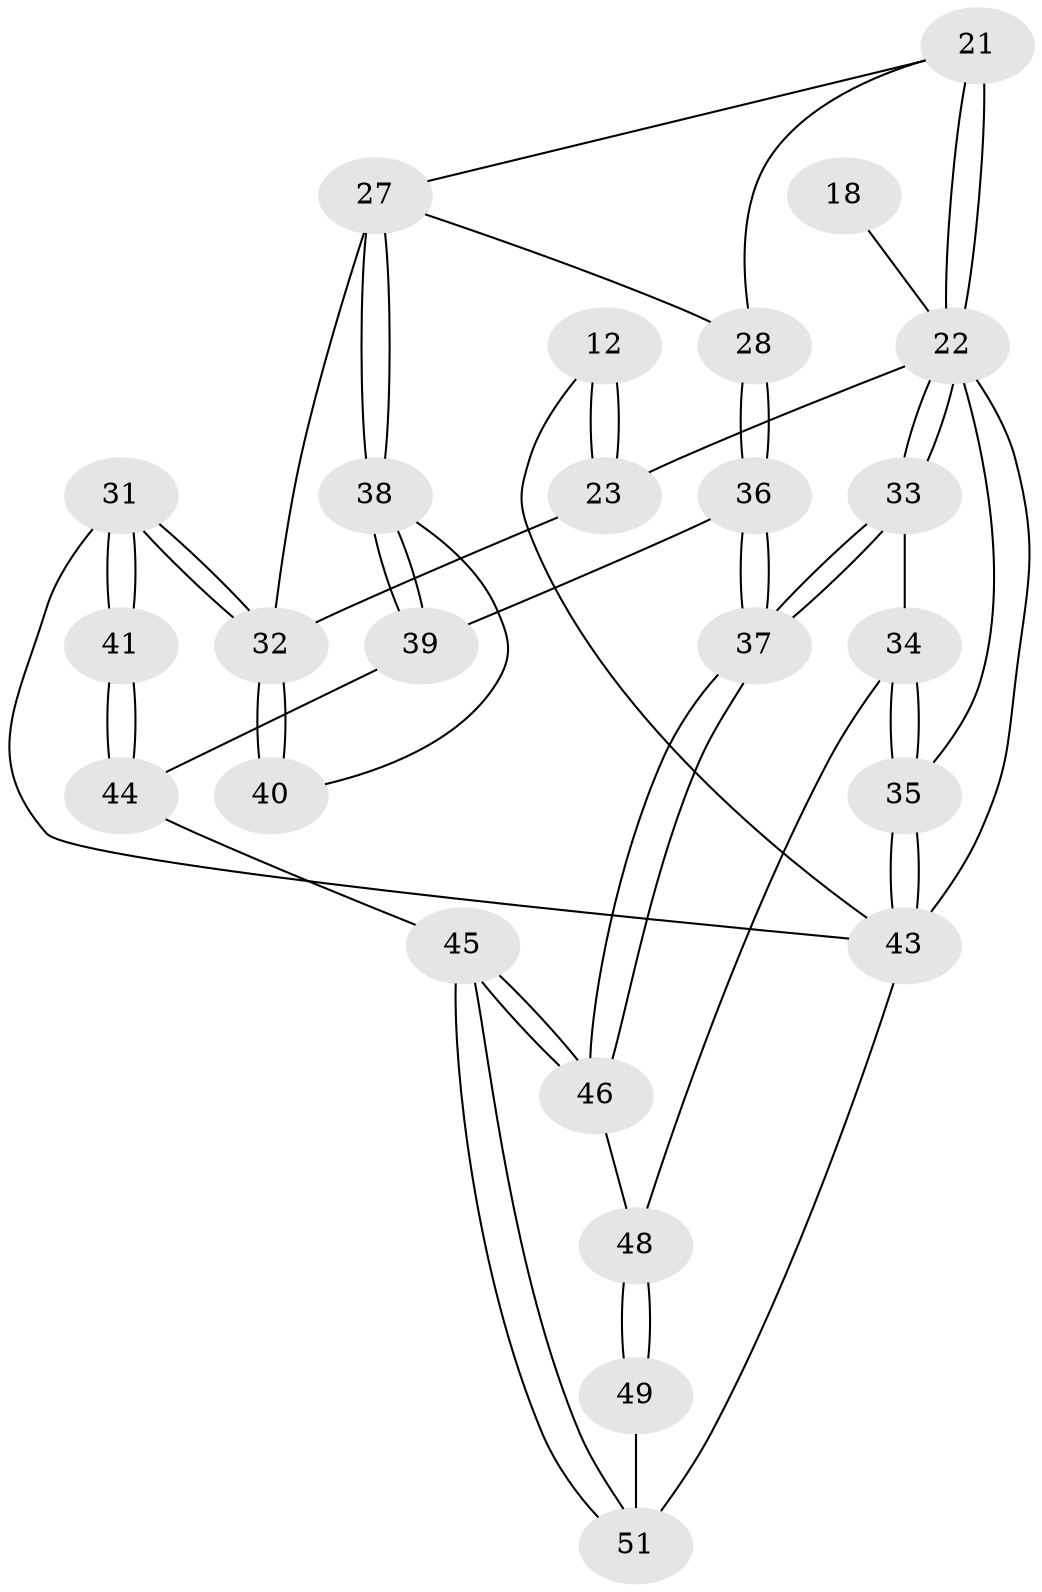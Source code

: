 // original degree distribution, {3: 0.0392156862745098, 5: 0.43137254901960786, 4: 0.29411764705882354, 6: 0.23529411764705882}
// Generated by graph-tools (version 1.1) at 2025/00/03/09/25 05:00:07]
// undirected, 25 vertices, 56 edges
graph export_dot {
graph [start="1"]
  node [color=gray90,style=filled];
  12 [pos="+1+0"];
  18 [pos="+0.5707928394628679+0.2558179601058382"];
  21 [pos="+0.5151897963414797+0.47819494414534547",super="+20"];
  22 [pos="+0.43359969895800093+0.46687894609216846",super="+19+9+8+10+17"];
  23 [pos="+1+0.3383120701503796",super="+15+13"];
  27 [pos="+0.7192985752407236+0.5895584598446039",super="+26"];
  28 [pos="+0.6705361795951692+0.5775729211442664"];
  31 [pos="+1+1"];
  32 [pos="+1+1",super="+24+25"];
  33 [pos="+0.44468821065713104+0.6639160436685139"];
  34 [pos="+0.20709847591184027+0.765367443094337"];
  35 [pos="+0+0.6103426398283704",super="+29+14"];
  36 [pos="+0.6312807386895571+0.6833591770773094"];
  37 [pos="+0.48810397095770636+0.743305955188401"];
  38 [pos="+0.787838688338279+0.6818131061850378"];
  39 [pos="+0.7744719008560813+0.703890348531413"];
  40 [pos="+0.8471300381001848+0.6616742265983706"];
  41 [pos="+1+1"];
  43 [pos="+0+1",super="+30+11"];
  44 [pos="+0.6667972048117218+0.8602193685493998",super="+42"];
  45 [pos="+0.6114203914024202+0.8877633382046409"];
  46 [pos="+0.5042300612100553+0.8135795255149724"];
  48 [pos="+0.2182746207290353+0.7949481041531989",super="+47"];
  49 [pos="+0.23232828123198035+1"];
  51 [pos="+0.6547207761497774+1",super="+50"];
  12 -- 23 [weight=2];
  12 -- 23;
  12 -- 43;
  18 -- 22 [weight=3];
  21 -- 22 [weight=2];
  21 -- 22;
  21 -- 28;
  21 -- 27;
  22 -- 33;
  22 -- 33;
  22 -- 35;
  22 -- 43 [weight=3];
  22 -- 23 [weight=2];
  23 -- 32;
  27 -- 28;
  27 -- 38;
  27 -- 38;
  27 -- 32;
  28 -- 36;
  28 -- 36;
  31 -- 32;
  31 -- 32;
  31 -- 41;
  31 -- 41;
  31 -- 43;
  32 -- 40 [weight=2];
  32 -- 40;
  33 -- 34;
  33 -- 37;
  33 -- 37;
  34 -- 35;
  34 -- 35;
  34 -- 48;
  35 -- 43 [weight=4];
  35 -- 43;
  36 -- 37;
  36 -- 37;
  36 -- 39;
  37 -- 46;
  37 -- 46;
  38 -- 39;
  38 -- 39;
  38 -- 40;
  39 -- 44;
  41 -- 44 [weight=2];
  41 -- 44;
  43 -- 51 [weight=2];
  44 -- 45;
  45 -- 46;
  45 -- 46;
  45 -- 51;
  45 -- 51;
  46 -- 48;
  48 -- 49 [weight=2];
  48 -- 49;
  49 -- 51;
}
